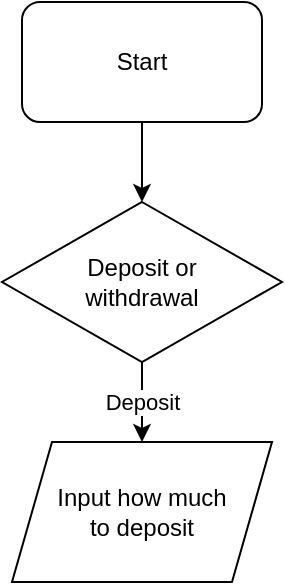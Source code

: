<mxfile version="15.7.3" type="github">
  <diagram id="IH0edRVHWNsSEsBKf5kk" name="Page-1">
    <mxGraphModel dx="782" dy="436" grid="1" gridSize="10" guides="1" tooltips="1" connect="1" arrows="1" fold="1" page="1" pageScale="1" pageWidth="850" pageHeight="1100" math="0" shadow="0">
      <root>
        <mxCell id="0" />
        <mxCell id="1" parent="0" />
        <mxCell id="nP2USRBfz_AW315EFG4I-3" value="" style="edgeStyle=orthogonalEdgeStyle;rounded=0;orthogonalLoop=1;jettySize=auto;html=1;" edge="1" parent="1" source="nP2USRBfz_AW315EFG4I-1" target="nP2USRBfz_AW315EFG4I-2">
          <mxGeometry relative="1" as="geometry" />
        </mxCell>
        <mxCell id="nP2USRBfz_AW315EFG4I-1" value="Start" style="rounded=1;whiteSpace=wrap;html=1;" vertex="1" parent="1">
          <mxGeometry x="80" y="30" width="120" height="60" as="geometry" />
        </mxCell>
        <mxCell id="nP2USRBfz_AW315EFG4I-7" value="Deposit" style="edgeStyle=orthogonalEdgeStyle;rounded=0;orthogonalLoop=1;jettySize=auto;html=1;exitX=0.5;exitY=1;exitDx=0;exitDy=0;" edge="1" parent="1" source="nP2USRBfz_AW315EFG4I-2" target="nP2USRBfz_AW315EFG4I-6">
          <mxGeometry relative="1" as="geometry" />
        </mxCell>
        <mxCell id="nP2USRBfz_AW315EFG4I-2" value="Deposit or&lt;br&gt;withdrawal" style="rhombus;whiteSpace=wrap;html=1;" vertex="1" parent="1">
          <mxGeometry x="70" y="130" width="140" height="80" as="geometry" />
        </mxCell>
        <mxCell id="nP2USRBfz_AW315EFG4I-6" value="Input how much&lt;br&gt;to deposit" style="shape=parallelogram;perimeter=parallelogramPerimeter;whiteSpace=wrap;html=1;fixedSize=1;" vertex="1" parent="1">
          <mxGeometry x="75" y="250" width="130" height="70" as="geometry" />
        </mxCell>
      </root>
    </mxGraphModel>
  </diagram>
</mxfile>
